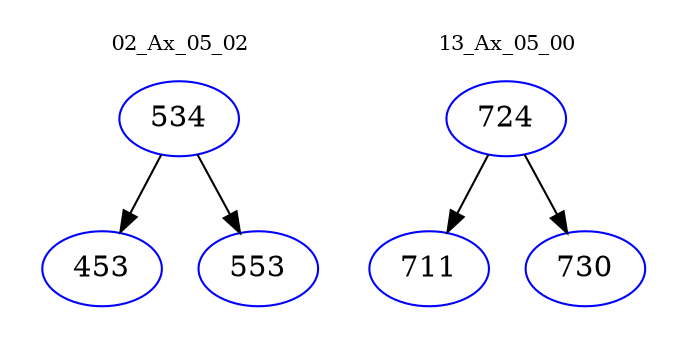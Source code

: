 digraph{
subgraph cluster_0 {
color = white
label = "02_Ax_05_02";
fontsize=10;
T0_534 [label="534", color="blue"]
T0_534 -> T0_453 [color="black"]
T0_453 [label="453", color="blue"]
T0_534 -> T0_553 [color="black"]
T0_553 [label="553", color="blue"]
}
subgraph cluster_1 {
color = white
label = "13_Ax_05_00";
fontsize=10;
T1_724 [label="724", color="blue"]
T1_724 -> T1_711 [color="black"]
T1_711 [label="711", color="blue"]
T1_724 -> T1_730 [color="black"]
T1_730 [label="730", color="blue"]
}
}
